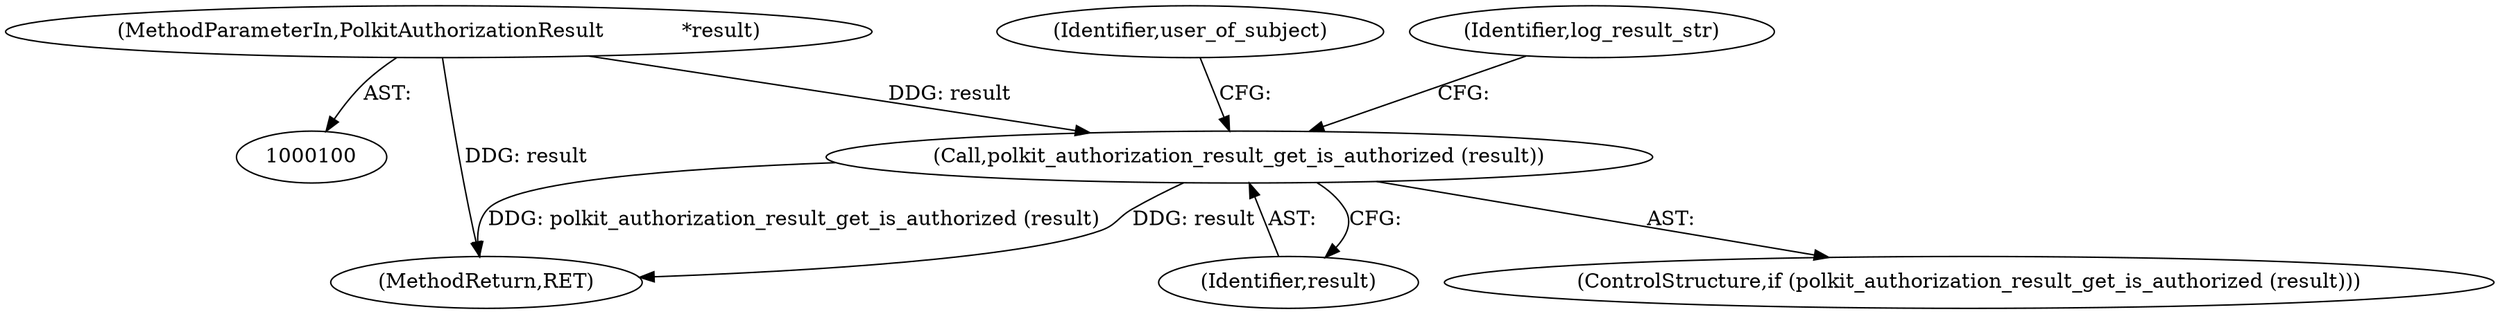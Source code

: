 digraph "0_polkit_bc7ffad53643a9c80231fc41f5582d6a8931c32c@pointer" {
"1000123" [label="(Call,polkit_authorization_result_get_is_authorized (result))"];
"1000105" [label="(MethodParameterIn,PolkitAuthorizationResult            *result)"];
"1000124" [label="(Identifier,result)"];
"1000129" [label="(Identifier,user_of_subject)"];
"1000126" [label="(Identifier,log_result_str)"];
"1000209" [label="(MethodReturn,RET)"];
"1000105" [label="(MethodParameterIn,PolkitAuthorizationResult            *result)"];
"1000122" [label="(ControlStructure,if (polkit_authorization_result_get_is_authorized (result)))"];
"1000123" [label="(Call,polkit_authorization_result_get_is_authorized (result))"];
"1000123" -> "1000122"  [label="AST: "];
"1000123" -> "1000124"  [label="CFG: "];
"1000124" -> "1000123"  [label="AST: "];
"1000126" -> "1000123"  [label="CFG: "];
"1000129" -> "1000123"  [label="CFG: "];
"1000123" -> "1000209"  [label="DDG: polkit_authorization_result_get_is_authorized (result)"];
"1000123" -> "1000209"  [label="DDG: result"];
"1000105" -> "1000123"  [label="DDG: result"];
"1000105" -> "1000100"  [label="AST: "];
"1000105" -> "1000209"  [label="DDG: result"];
}
